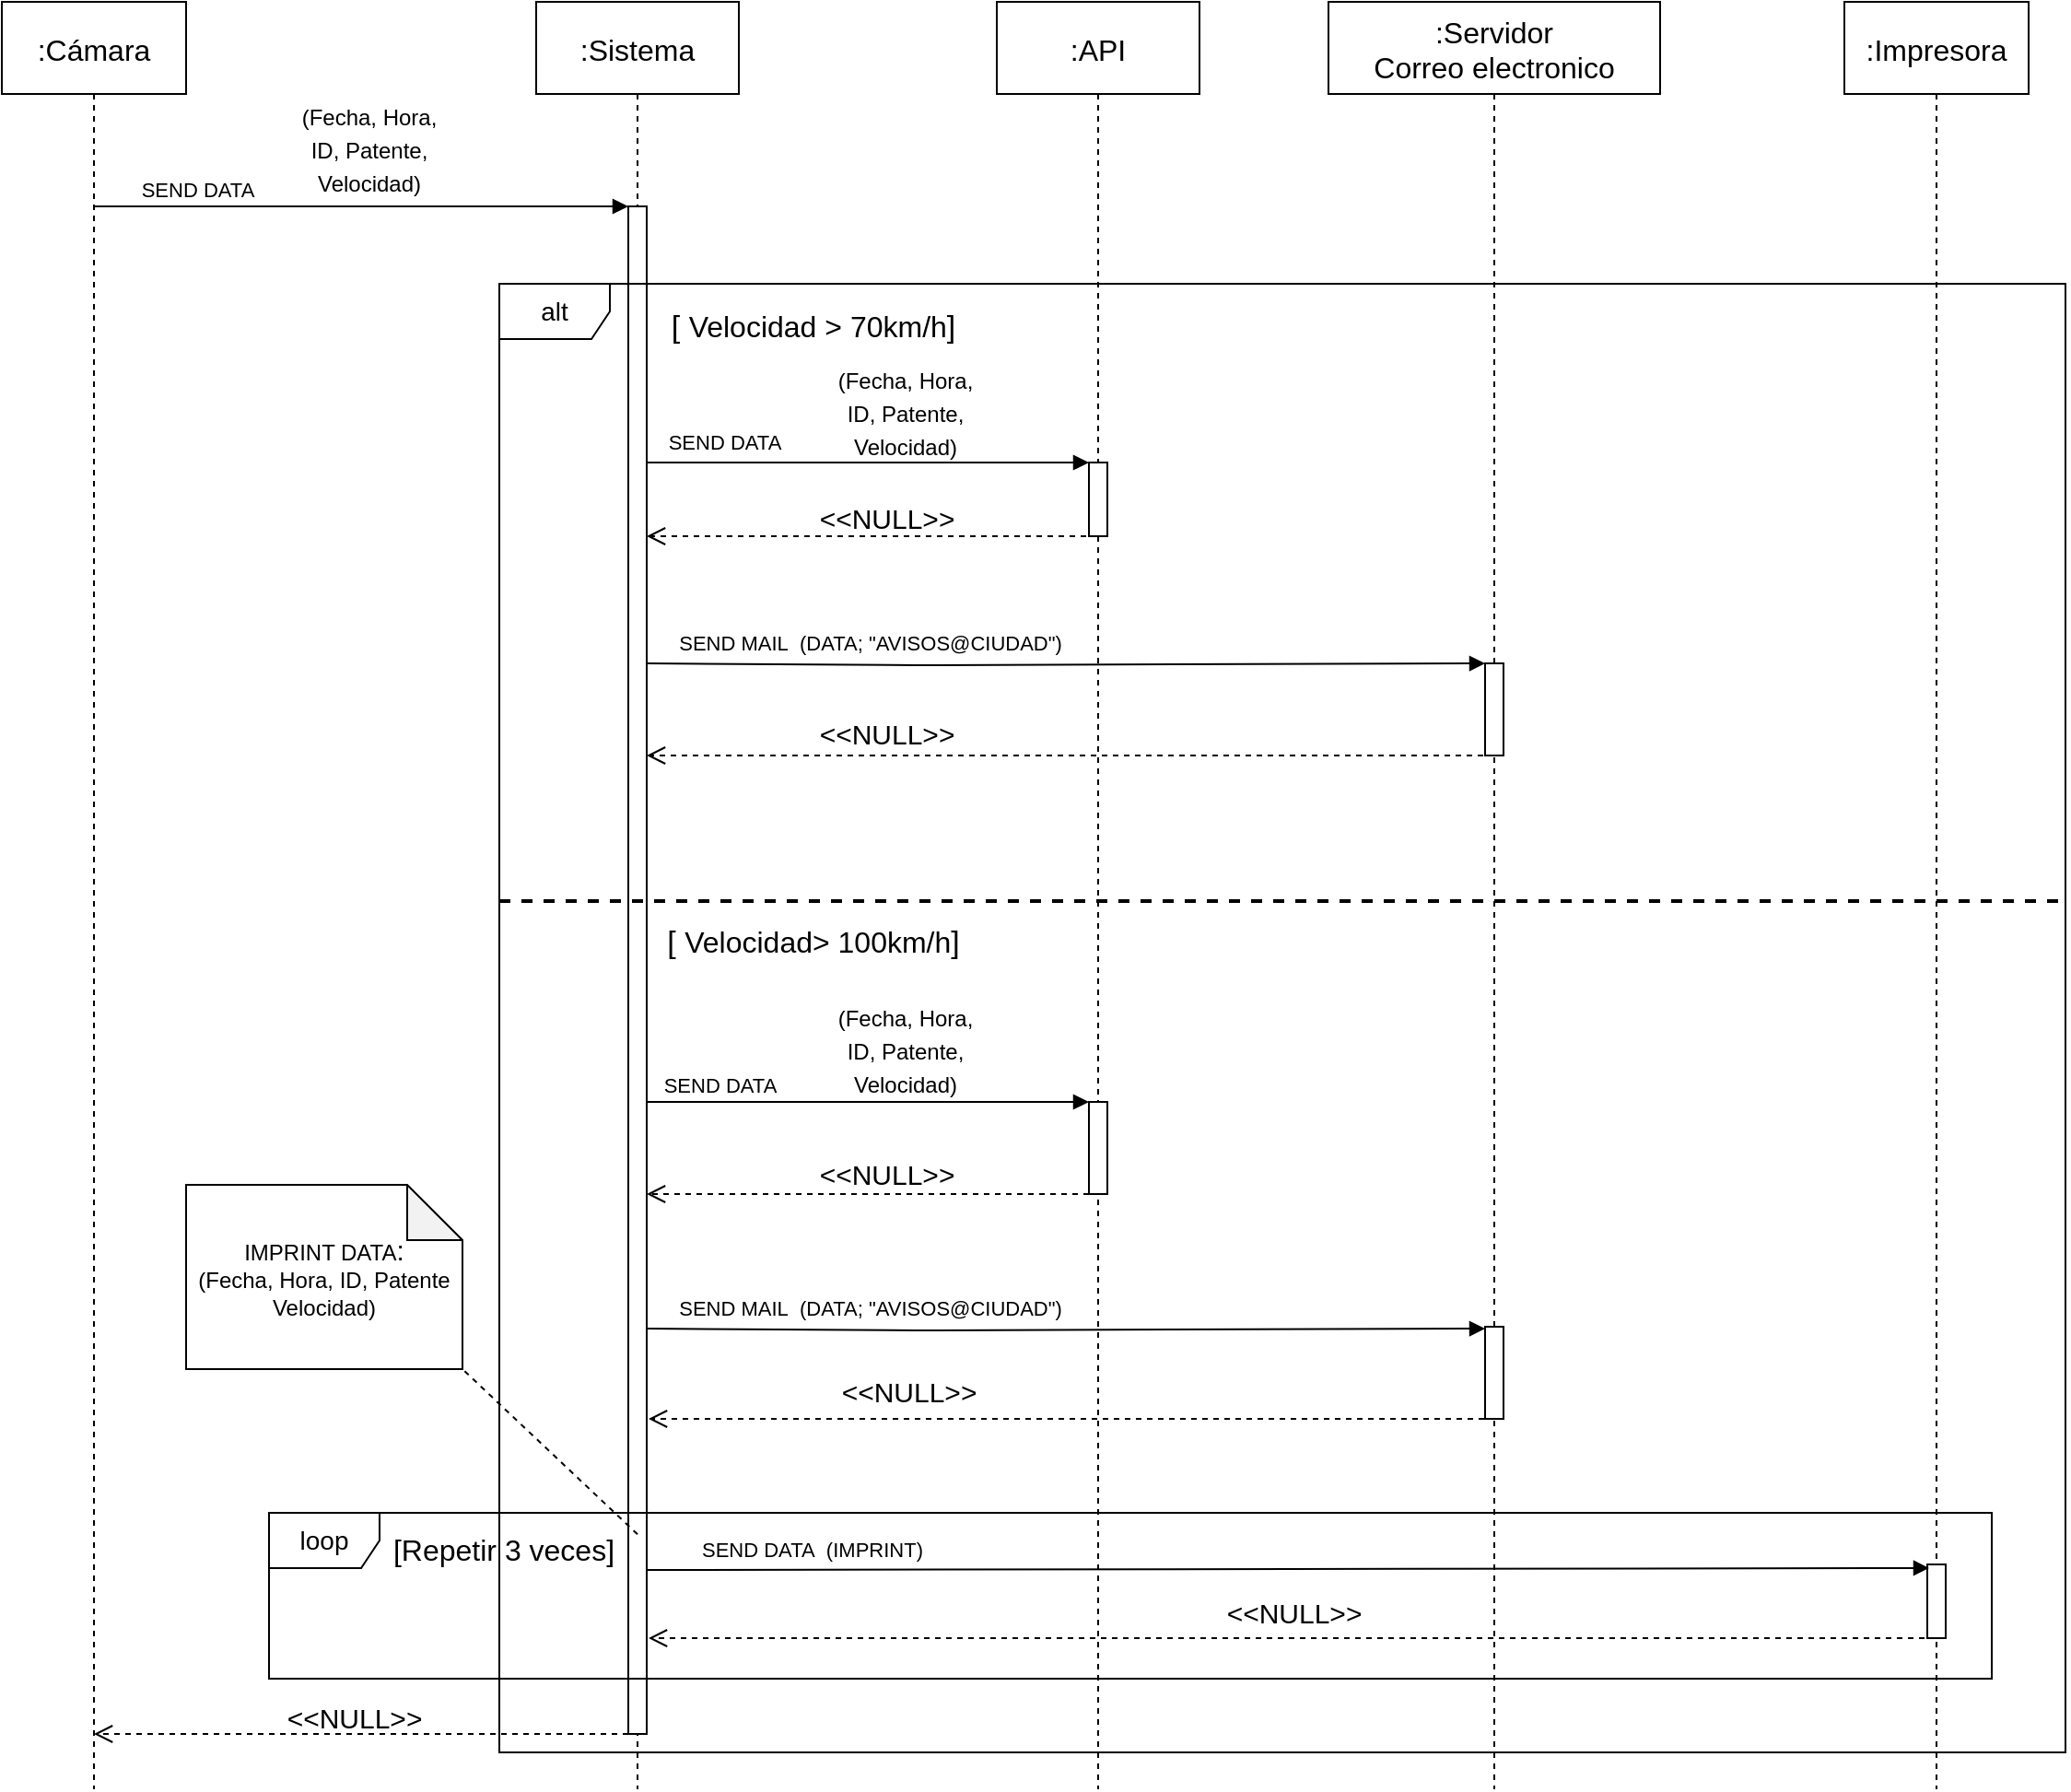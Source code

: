 <mxfile version="20.5.1" type="github">
  <diagram id="kgpKYQtTHZ0yAKxKKP6v" name="Page-1">
    <mxGraphModel dx="1108" dy="482" grid="1" gridSize="10" guides="1" tooltips="1" connect="1" arrows="1" fold="1" page="1" pageScale="1" pageWidth="827" pageHeight="1169" math="0" shadow="0">
      <root>
        <mxCell id="0" />
        <mxCell id="1" parent="0" />
        <mxCell id="3nuBFxr9cyL0pnOWT2aG-1" value=":Cámara" style="shape=umlLifeline;perimeter=lifelinePerimeter;container=1;collapsible=0;recursiveResize=0;rounded=0;shadow=0;strokeWidth=1;fontSize=16;align=center;size=50;" parent="1" vertex="1">
          <mxGeometry x="40" y="30" width="100" height="970" as="geometry" />
        </mxCell>
        <mxCell id="3nuBFxr9cyL0pnOWT2aG-5" value=":Sistema" style="shape=umlLifeline;perimeter=lifelinePerimeter;container=1;collapsible=0;recursiveResize=0;rounded=0;shadow=0;strokeWidth=1;fontSize=16;size=50;" parent="1" vertex="1">
          <mxGeometry x="330" y="30" width="110" height="970" as="geometry" />
        </mxCell>
        <mxCell id="3nuBFxr9cyL0pnOWT2aG-6" value="" style="points=[];perimeter=orthogonalPerimeter;rounded=0;shadow=0;strokeWidth=1;" parent="3nuBFxr9cyL0pnOWT2aG-5" vertex="1">
          <mxGeometry x="50" y="111" width="10" height="829" as="geometry" />
        </mxCell>
        <mxCell id="YozSI5X4KARO5TqyZE2r-28" value="return" style="html=1;verticalAlign=bottom;endArrow=open;dashed=1;endSize=8;rounded=0;fontSize=12;fontColor=none;noLabel=1;" parent="3nuBFxr9cyL0pnOWT2aG-5" edge="1">
          <mxGeometry x="0.509" y="-20" relative="1" as="geometry">
            <mxPoint x="759.5" y="888" as="sourcePoint" />
            <mxPoint x="61" y="888" as="targetPoint" />
            <mxPoint as="offset" />
          </mxGeometry>
        </mxCell>
        <mxCell id="3nuBFxr9cyL0pnOWT2aG-8" value="SEND DATA" style="verticalAlign=bottom;endArrow=block;shadow=0;strokeWidth=1;" parent="1" edge="1">
          <mxGeometry x="-0.609" relative="1" as="geometry">
            <mxPoint x="90" y="141" as="sourcePoint" />
            <mxPoint as="offset" />
            <mxPoint x="380" y="141" as="targetPoint" />
          </mxGeometry>
        </mxCell>
        <mxCell id="5ewyLEu5lSfxZkNV5egt-1" value=":API" style="shape=umlLifeline;perimeter=lifelinePerimeter;container=1;collapsible=0;recursiveResize=0;rounded=0;shadow=0;strokeWidth=1;fontSize=16;size=50;" parent="1" vertex="1">
          <mxGeometry x="580" y="30" width="110" height="970" as="geometry" />
        </mxCell>
        <mxCell id="5ewyLEu5lSfxZkNV5egt-2" value="" style="points=[];perimeter=orthogonalPerimeter;rounded=0;shadow=0;strokeWidth=1;" parent="5ewyLEu5lSfxZkNV5egt-1" vertex="1">
          <mxGeometry x="50" y="250" width="10" height="40" as="geometry" />
        </mxCell>
        <mxCell id="YozSI5X4KARO5TqyZE2r-10" value="return" style="html=1;verticalAlign=bottom;endArrow=open;dashed=1;endSize=8;rounded=0;fontSize=12;fontColor=none;noLabel=1;" parent="5ewyLEu5lSfxZkNV5egt-1" edge="1">
          <mxGeometry x="0.541" y="-10" relative="1" as="geometry">
            <mxPoint x="54.5" y="290" as="sourcePoint" />
            <mxPoint x="-190" y="290" as="targetPoint" />
            <mxPoint as="offset" />
          </mxGeometry>
        </mxCell>
        <mxCell id="zOErF3bk2mBPyS0gTZtt-2" value="SEND DATA" style="verticalAlign=bottom;endArrow=block;shadow=0;strokeWidth=1;" parent="5ewyLEu5lSfxZkNV5egt-1" edge="1">
          <mxGeometry x="-0.644" y="2" relative="1" as="geometry">
            <mxPoint x="-190" y="250" as="sourcePoint" />
            <mxPoint as="offset" />
            <mxPoint x="50" y="250" as="targetPoint" />
            <Array as="points">
              <mxPoint x="-30" y="250" />
            </Array>
          </mxGeometry>
        </mxCell>
        <mxCell id="YozSI5X4KARO5TqyZE2r-18" value="SEND DATA" style="verticalAlign=bottom;endArrow=block;shadow=0;strokeWidth=1;" parent="5ewyLEu5lSfxZkNV5egt-1" edge="1">
          <mxGeometry x="-0.667" relative="1" as="geometry">
            <mxPoint x="-190" y="597" as="sourcePoint" />
            <mxPoint as="offset" />
            <mxPoint x="50" y="597" as="targetPoint" />
          </mxGeometry>
        </mxCell>
        <mxCell id="YozSI5X4KARO5TqyZE2r-19" value="" style="points=[];perimeter=orthogonalPerimeter;rounded=0;shadow=0;strokeWidth=1;" parent="5ewyLEu5lSfxZkNV5egt-1" vertex="1">
          <mxGeometry x="50" y="597" width="10" height="50" as="geometry" />
        </mxCell>
        <mxCell id="YozSI5X4KARO5TqyZE2r-24" value="return" style="html=1;verticalAlign=bottom;endArrow=open;dashed=1;endSize=8;rounded=0;fontSize=12;fontColor=none;noLabel=1;" parent="5ewyLEu5lSfxZkNV5egt-1" edge="1">
          <mxGeometry x="0.509" y="-20" relative="1" as="geometry">
            <mxPoint x="270.5" y="769" as="sourcePoint" />
            <mxPoint x="-189" y="769" as="targetPoint" />
            <mxPoint as="offset" />
          </mxGeometry>
        </mxCell>
        <mxCell id="5ewyLEu5lSfxZkNV5egt-148" value=":Impresora" style="shape=umlLifeline;perimeter=lifelinePerimeter;container=1;collapsible=0;recursiveResize=0;rounded=0;shadow=0;strokeWidth=1;fontSize=16;size=50;" parent="1" vertex="1">
          <mxGeometry x="1040" y="30" width="100" height="970" as="geometry" />
        </mxCell>
        <mxCell id="YozSI5X4KARO5TqyZE2r-27" value="" style="points=[];perimeter=orthogonalPerimeter;rounded=0;shadow=0;strokeWidth=1;" parent="5ewyLEu5lSfxZkNV5egt-148" vertex="1">
          <mxGeometry x="45" y="848" width="10" height="40" as="geometry" />
        </mxCell>
        <mxCell id="5ewyLEu5lSfxZkNV5egt-150" value=":Servidor&#xa;Correo electronico" style="shape=umlLifeline;perimeter=lifelinePerimeter;container=1;collapsible=0;recursiveResize=0;rounded=0;shadow=0;strokeWidth=1;fontFamily=Helvetica;fontSize=16;size=50;" parent="1" vertex="1">
          <mxGeometry x="760" y="30" width="180" height="970" as="geometry" />
        </mxCell>
        <mxCell id="YozSI5X4KARO5TqyZE2r-12" value="" style="points=[];perimeter=orthogonalPerimeter;rounded=0;shadow=0;strokeWidth=1;" parent="5ewyLEu5lSfxZkNV5egt-150" vertex="1">
          <mxGeometry x="85" y="359" width="10" height="50" as="geometry" />
        </mxCell>
        <mxCell id="YozSI5X4KARO5TqyZE2r-11" value="SEND MAIL  (DATA; &quot;AVISOS@CIUDAD&quot;)" style="verticalAlign=bottom;endArrow=block;shadow=0;strokeWidth=1;" parent="5ewyLEu5lSfxZkNV5egt-150" edge="1">
          <mxGeometry x="-0.467" y="3" relative="1" as="geometry">
            <mxPoint x="-370" y="359" as="sourcePoint" />
            <mxPoint as="offset" />
            <mxPoint x="85" y="359" as="targetPoint" />
            <Array as="points">
              <mxPoint x="-228" y="360.0" />
            </Array>
          </mxGeometry>
        </mxCell>
        <mxCell id="YozSI5X4KARO5TqyZE2r-23" value="" style="points=[];perimeter=orthogonalPerimeter;rounded=0;shadow=0;strokeWidth=1;" parent="5ewyLEu5lSfxZkNV5egt-150" vertex="1">
          <mxGeometry x="85" y="719" width="10" height="50" as="geometry" />
        </mxCell>
        <mxCell id="5ewyLEu5lSfxZkNV5egt-163" value="&amp;lt;&amp;lt;NULL&amp;gt;&amp;gt;" style="text;html=1;resizable=0;autosize=1;align=center;verticalAlign=middle;points=[];fillColor=none;strokeColor=none;rounded=0;fontFamily=Helvetica;fontSize=15;" parent="5ewyLEu5lSfxZkNV5egt-150" vertex="1">
          <mxGeometry x="-69" y="859" width="100" height="30" as="geometry" />
        </mxCell>
        <mxCell id="5ewyLEu5lSfxZkNV5egt-158" value="&amp;lt;&amp;lt;NULL&amp;gt;&amp;gt;" style="text;html=1;resizable=0;autosize=1;align=center;verticalAlign=middle;points=[];fillColor=none;strokeColor=none;rounded=0;fontFamily=Helvetica;fontSize=15;" parent="1" vertex="1">
          <mxGeometry x="470" y="651" width="100" height="30" as="geometry" />
        </mxCell>
        <mxCell id="5ewyLEu5lSfxZkNV5egt-159" value="&amp;lt;&amp;lt;NULL&amp;gt;&amp;gt;" style="text;html=1;resizable=0;autosize=1;align=center;verticalAlign=middle;points=[];fillColor=none;strokeColor=none;rounded=0;fontFamily=Helvetica;fontSize=15;" parent="1" vertex="1">
          <mxGeometry x="470" y="295" width="100" height="30" as="geometry" />
        </mxCell>
        <mxCell id="5ewyLEu5lSfxZkNV5egt-160" value="&amp;lt;&amp;lt;NULL&amp;gt;&amp;gt;" style="text;html=1;resizable=0;autosize=1;align=center;verticalAlign=middle;points=[];fillColor=none;strokeColor=none;rounded=0;fontFamily=Helvetica;fontSize=15;" parent="1" vertex="1">
          <mxGeometry x="181" y="946" width="100" height="30" as="geometry" />
        </mxCell>
        <mxCell id="5ewyLEu5lSfxZkNV5egt-161" value="&amp;lt;&amp;lt;NULL&amp;gt;&amp;gt;" style="text;html=1;resizable=0;autosize=1;align=center;verticalAlign=middle;points=[];fillColor=none;strokeColor=none;rounded=0;fontFamily=Helvetica;fontSize=15;" parent="1" vertex="1">
          <mxGeometry x="470" y="412" width="100" height="30" as="geometry" />
        </mxCell>
        <mxCell id="5ewyLEu5lSfxZkNV5egt-162" value="&amp;lt;&amp;lt;NULL&amp;gt;&amp;gt;" style="text;html=1;resizable=0;autosize=1;align=center;verticalAlign=middle;points=[];fillColor=none;strokeColor=none;rounded=0;fontFamily=Helvetica;fontSize=15;" parent="1" vertex="1">
          <mxGeometry x="482" y="769" width="100" height="30" as="geometry" />
        </mxCell>
        <mxCell id="5ewyLEu5lSfxZkNV5egt-164" value="&lt;font style=&quot;font-size: 12px;&quot;&gt;(Fecha, Hora,&lt;br&gt;ID, Patente,&lt;br&gt;Velocidad)&lt;/font&gt;" style="text;html=1;resizable=0;autosize=1;align=center;verticalAlign=middle;points=[];fillColor=none;strokeColor=none;rounded=0;fontFamily=Helvetica;fontSize=15;" parent="1" vertex="1">
          <mxGeometry x="189" y="74" width="100" height="70" as="geometry" />
        </mxCell>
        <mxCell id="YozSI5X4KARO5TqyZE2r-3" value="&lt;font style=&quot;font-size: 12px;&quot;&gt;(Fecha, Hora,&lt;br&gt;ID, Patente,&lt;br&gt;Velocidad)&lt;/font&gt;" style="text;html=1;resizable=0;autosize=1;align=center;verticalAlign=middle;points=[];fillColor=none;strokeColor=none;rounded=0;fontFamily=Helvetica;fontSize=15;" parent="1" vertex="1">
          <mxGeometry x="480" y="217" width="100" height="70" as="geometry" />
        </mxCell>
        <mxCell id="YozSI5X4KARO5TqyZE2r-13" value="return" style="html=1;verticalAlign=bottom;endArrow=open;dashed=1;endSize=8;rounded=0;fontSize=12;fontColor=none;noLabel=1;exitX=0.5;exitY=0.98;exitDx=0;exitDy=0;exitPerimeter=0;" parent="1" edge="1">
          <mxGeometry x="0.509" y="-20" relative="1" as="geometry">
            <mxPoint x="850" y="439" as="sourcePoint" />
            <mxPoint x="390" y="439" as="targetPoint" />
            <mxPoint as="offset" />
          </mxGeometry>
        </mxCell>
        <mxCell id="YozSI5X4KARO5TqyZE2r-20" value="return" style="html=1;verticalAlign=bottom;endArrow=open;dashed=1;endSize=8;rounded=0;fontSize=12;fontColor=none;noLabel=1;" parent="1" edge="1">
          <mxGeometry x="0.509" y="-20" relative="1" as="geometry">
            <mxPoint x="630" y="677" as="sourcePoint" />
            <mxPoint x="390" y="677" as="targetPoint" />
            <mxPoint as="offset" />
          </mxGeometry>
        </mxCell>
        <mxCell id="YozSI5X4KARO5TqyZE2r-15" value="&lt;font style=&quot;font-size: 12px;&quot;&gt;(Fecha, Hora,&lt;br&gt;ID, Patente,&lt;br&gt;Velocidad)&lt;/font&gt;" style="text;html=1;resizable=0;autosize=1;align=center;verticalAlign=middle;points=[];fillColor=none;strokeColor=none;rounded=0;fontFamily=Helvetica;fontSize=15;" parent="1" vertex="1">
          <mxGeometry x="480" y="563" width="100" height="70" as="geometry" />
        </mxCell>
        <mxCell id="YozSI5X4KARO5TqyZE2r-22" value="SEND MAIL  (DATA; &quot;AVISOS@CIUDAD&quot;)" style="verticalAlign=bottom;endArrow=block;shadow=0;strokeWidth=1;" parent="1" edge="1">
          <mxGeometry x="-0.467" y="3" relative="1" as="geometry">
            <mxPoint x="390" y="750" as="sourcePoint" />
            <mxPoint as="offset" />
            <mxPoint x="845" y="750" as="targetPoint" />
            <Array as="points">
              <mxPoint x="532" y="751" />
            </Array>
          </mxGeometry>
        </mxCell>
        <mxCell id="YozSI5X4KARO5TqyZE2r-25" value="SEND DATA  (IMPRINT)" style="verticalAlign=bottom;endArrow=block;shadow=0;strokeWidth=1;entryX=0.1;entryY=-0.017;entryDx=0;entryDy=0;entryPerimeter=0;" parent="1" edge="1">
          <mxGeometry x="-0.741" y="2" relative="1" as="geometry">
            <mxPoint x="390" y="881" as="sourcePoint" />
            <mxPoint as="offset" />
            <mxPoint x="1086" y="879.98" as="targetPoint" />
          </mxGeometry>
        </mxCell>
        <mxCell id="YozSI5X4KARO5TqyZE2r-30" value="return" style="html=1;verticalAlign=bottom;endArrow=open;dashed=1;endSize=8;rounded=0;fontSize=12;fontColor=none;noLabel=1;" parent="1" edge="1">
          <mxGeometry x="0.509" y="-20" relative="1" as="geometry">
            <mxPoint x="380" y="970" as="sourcePoint" />
            <mxPoint x="90" y="970" as="targetPoint" />
            <mxPoint as="offset" />
          </mxGeometry>
        </mxCell>
        <mxCell id="YozSI5X4KARO5TqyZE2r-34" value="[ &lt;span style=&quot;font-size: 16px;&quot;&gt;Velocidad &amp;gt; 70km/h&lt;/span&gt;]" style="text;html=1;resizable=0;autosize=1;align=center;verticalAlign=middle;points=[];fillColor=none;strokeColor=none;rounded=0;fontSize=17;fontColor=none;" parent="1" vertex="1">
          <mxGeometry x="390" y="192" width="180" height="30" as="geometry" />
        </mxCell>
        <mxCell id="YozSI5X4KARO5TqyZE2r-35" value="[ &lt;span style=&quot;font-size: 16px;&quot;&gt;Velocidad&amp;gt; 100km/h&lt;/span&gt;]" style="text;html=1;resizable=0;autosize=1;align=center;verticalAlign=middle;points=[];fillColor=none;strokeColor=none;rounded=0;fontSize=17;fontColor=none;" parent="1" vertex="1">
          <mxGeometry x="390" y="526" width="180" height="30" as="geometry" />
        </mxCell>
        <mxCell id="YozSI5X4KARO5TqyZE2r-36" value="&lt;font style=&quot;font-size: 16px;&quot;&gt;[Repetir 3 veces]&lt;/font&gt;" style="text;html=1;resizable=0;autosize=1;align=center;verticalAlign=middle;points=[];fillColor=none;strokeColor=none;rounded=0;fontSize=17;fontColor=none;" parent="1" vertex="1">
          <mxGeometry x="242" y="856" width="140" height="30" as="geometry" />
        </mxCell>
        <mxCell id="Q76jah6kw0klHy7KOI9b-3" value="" style="endArrow=none;dashed=1;html=1;rounded=0;strokeWidth=2;" parent="1" edge="1">
          <mxGeometry width="50" height="50" relative="1" as="geometry">
            <mxPoint x="310" y="518" as="sourcePoint" />
            <mxPoint x="1160" y="518" as="targetPoint" />
          </mxGeometry>
        </mxCell>
        <mxCell id="KKbYnRF_3C59-J5U1wcn-1" value="IMPRINT DATA&lt;font style=&quot;font-size: 15px;&quot;&gt;:&lt;/font&gt;&lt;br&gt;(Fecha, Hora, ID, Patente&lt;br&gt;Velocidad)" style="shape=note;whiteSpace=wrap;html=1;backgroundOutline=1;darkOpacity=0.05;" parent="1" vertex="1">
          <mxGeometry x="140" y="672" width="150" height="100" as="geometry" />
        </mxCell>
        <mxCell id="KKbYnRF_3C59-J5U1wcn-2" value="" style="endArrow=none;dashed=1;html=1;rounded=0;entryX=1;entryY=1;entryDx=0;entryDy=0;entryPerimeter=0;exitX=0.5;exitY=0.845;exitDx=0;exitDy=0;exitPerimeter=0;" parent="1" edge="1">
          <mxGeometry width="50" height="50" relative="1" as="geometry">
            <mxPoint x="385" y="861.65" as="sourcePoint" />
            <mxPoint x="290" y="772" as="targetPoint" />
          </mxGeometry>
        </mxCell>
        <mxCell id="wA5bPgC_BK_YLJ1Pqf5t-2" value="alt" style="shape=umlFrame;whiteSpace=wrap;html=1;fontSize=14;" parent="1" vertex="1">
          <mxGeometry x="310" y="183" width="850" height="797" as="geometry" />
        </mxCell>
        <mxCell id="HaCziiVVnkVXhoQ5NWg6-1" value="&lt;font style=&quot;font-size: 14px;&quot;&gt;loop&lt;/font&gt;" style="shape=umlFrame;whiteSpace=wrap;html=1;fontSize=10;" parent="1" vertex="1">
          <mxGeometry x="185" y="850" width="935" height="90" as="geometry" />
        </mxCell>
      </root>
    </mxGraphModel>
  </diagram>
</mxfile>
